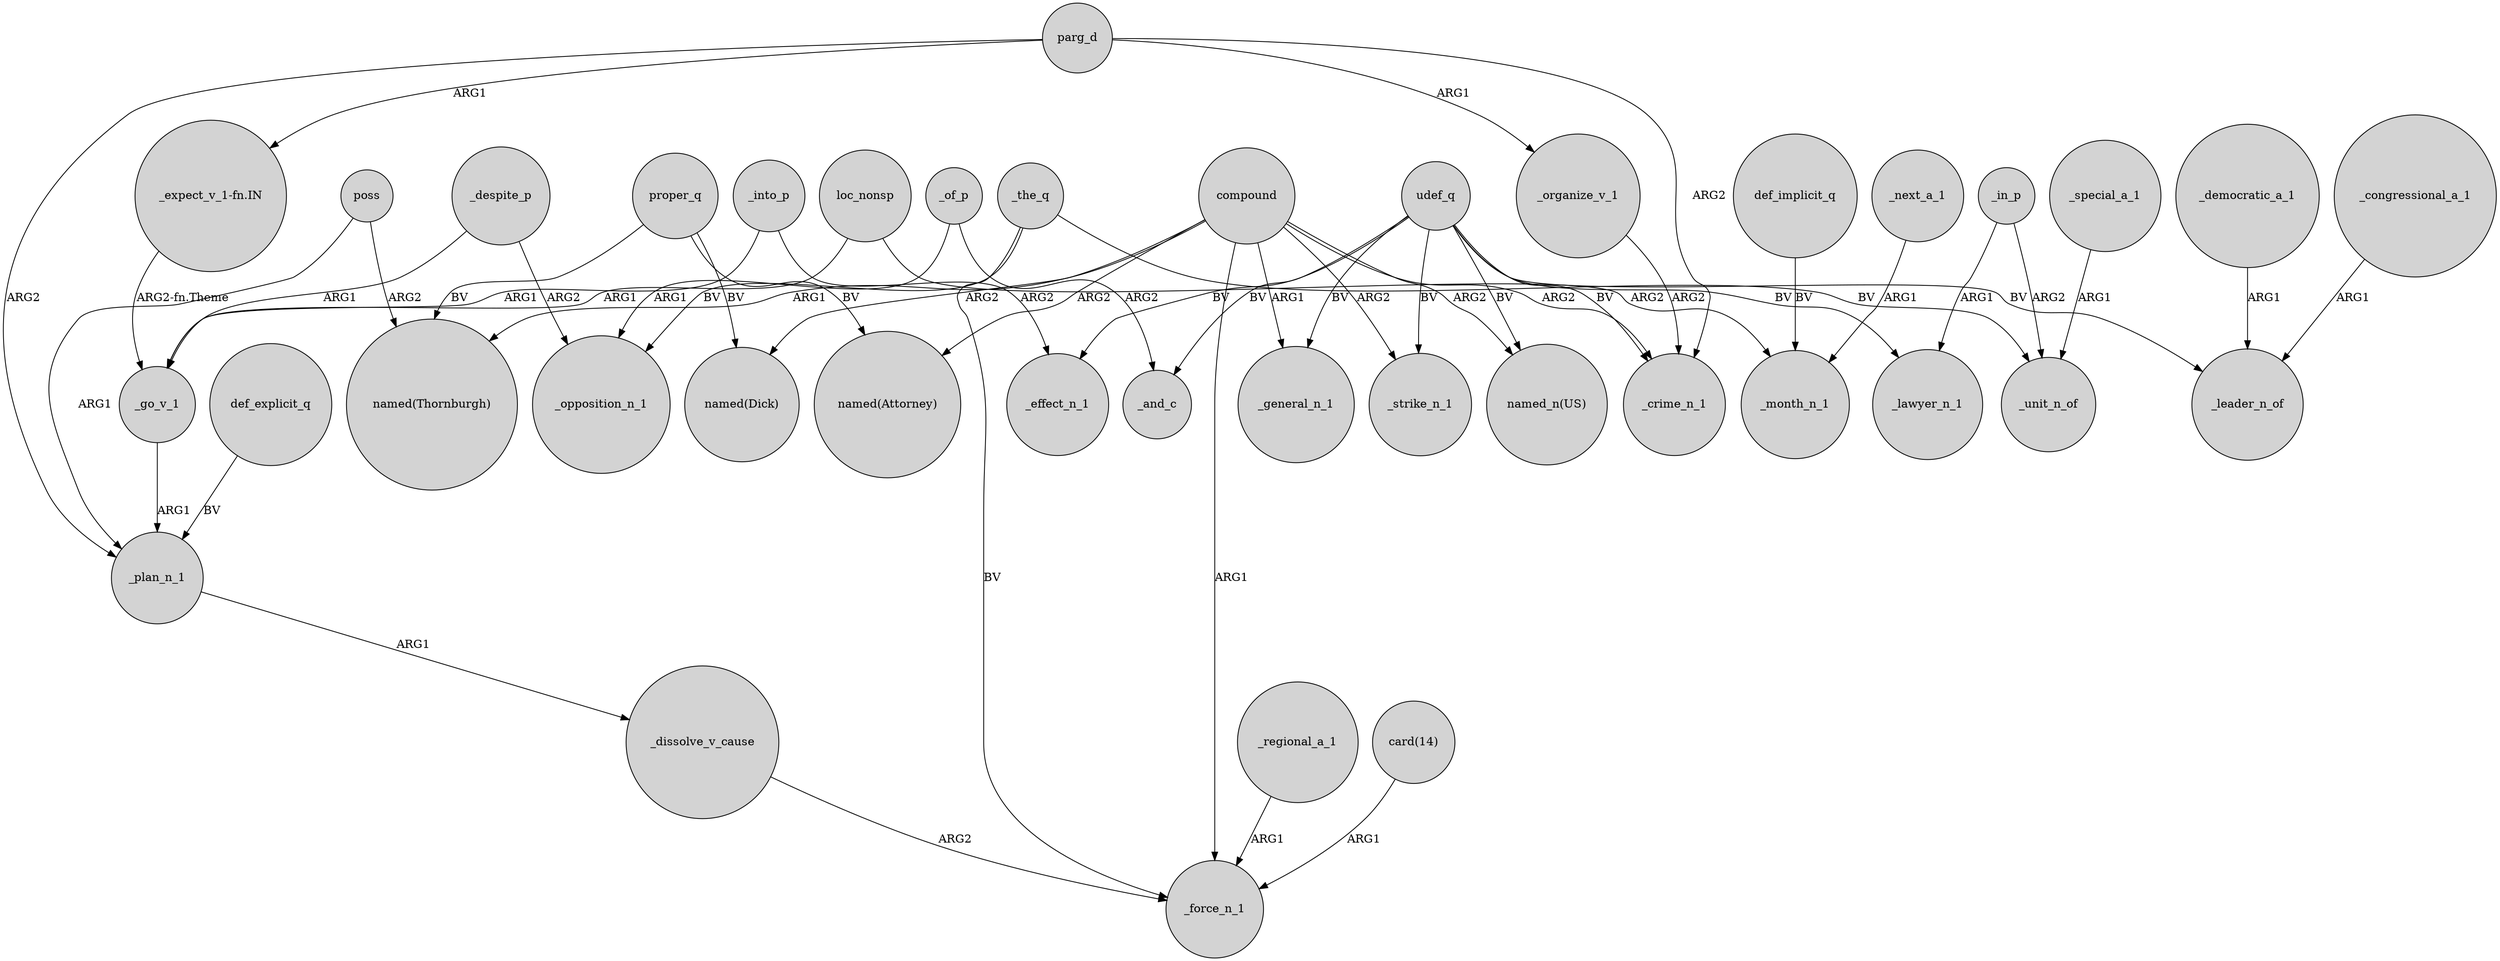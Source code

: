 digraph {
	node [shape=circle style=filled]
	poss -> _plan_n_1 [label=ARG1]
	def_implicit_q -> _month_n_1 [label=BV]
	proper_q -> "named(Attorney)" [label=BV]
	_the_q -> _opposition_n_1 [label=BV]
	udef_q -> "named_n(US)" [label=BV]
	_of_p -> _opposition_n_1 [label=ARG1]
	_into_p -> _effect_n_1 [label=ARG2]
	compound -> "named(Dick)" [label=ARG2]
	udef_q -> _strike_n_1 [label=BV]
	"_expect_v_1-fn.IN" -> _go_v_1 [label="ARG2-fn.Theme"]
	compound -> _force_n_1 [label=ARG1]
	def_explicit_q -> _plan_n_1 [label=BV]
	udef_q -> _general_n_1 [label=BV]
	_of_p -> _and_c [label=ARG2]
	proper_q -> "named(Dick)" [label=BV]
	_plan_n_1 -> _dissolve_v_cause [label=ARG1]
	udef_q -> _effect_n_1 [label=BV]
	compound -> "named(Thornburgh)" [label=ARG1]
	parg_d -> _plan_n_1 [label=ARG2]
	compound -> "named_n(US)" [label=ARG2]
	_in_p -> _lawyer_n_1 [label=ARG1]
	proper_q -> "named(Thornburgh)" [label=BV]
	poss -> "named(Thornburgh)" [label=ARG2]
	_next_a_1 -> _month_n_1 [label=ARG1]
	udef_q -> _lawyer_n_1 [label=BV]
	udef_q -> _leader_n_of [label=BV]
	compound -> _crime_n_1 [label=ARG2]
	parg_d -> "_expect_v_1-fn.IN" [label=ARG1]
	_democratic_a_1 -> _leader_n_of [label=ARG1]
	_dissolve_v_cause -> _force_n_1 [label=ARG2]
	compound -> _strike_n_1 [label=ARG2]
	_special_a_1 -> _unit_n_of [label=ARG1]
	_despite_p -> _go_v_1 [label=ARG1]
	_despite_p -> _opposition_n_1 [label=ARG2]
	parg_d -> _organize_v_1 [label=ARG1]
	_regional_a_1 -> _force_n_1 [label=ARG1]
	compound -> _general_n_1 [label=ARG1]
	compound -> "named(Attorney)" [label=ARG2]
	_congressional_a_1 -> _leader_n_of [label=ARG1]
	_the_q -> _force_n_1 [label=BV]
	_go_v_1 -> _plan_n_1 [label=ARG1]
	parg_d -> _crime_n_1 [label=ARG2]
	loc_nonsp -> _month_n_1 [label=ARG2]
	"card(14)" -> _force_n_1 [label=ARG1]
	_in_p -> _unit_n_of [label=ARG2]
	udef_q -> _and_c [label=BV]
	loc_nonsp -> _go_v_1 [label=ARG1]
	udef_q -> _crime_n_1 [label=BV]
	_the_q -> _unit_n_of [label=BV]
	_organize_v_1 -> _crime_n_1 [label=ARG2]
	_into_p -> _go_v_1 [label=ARG1]
}
